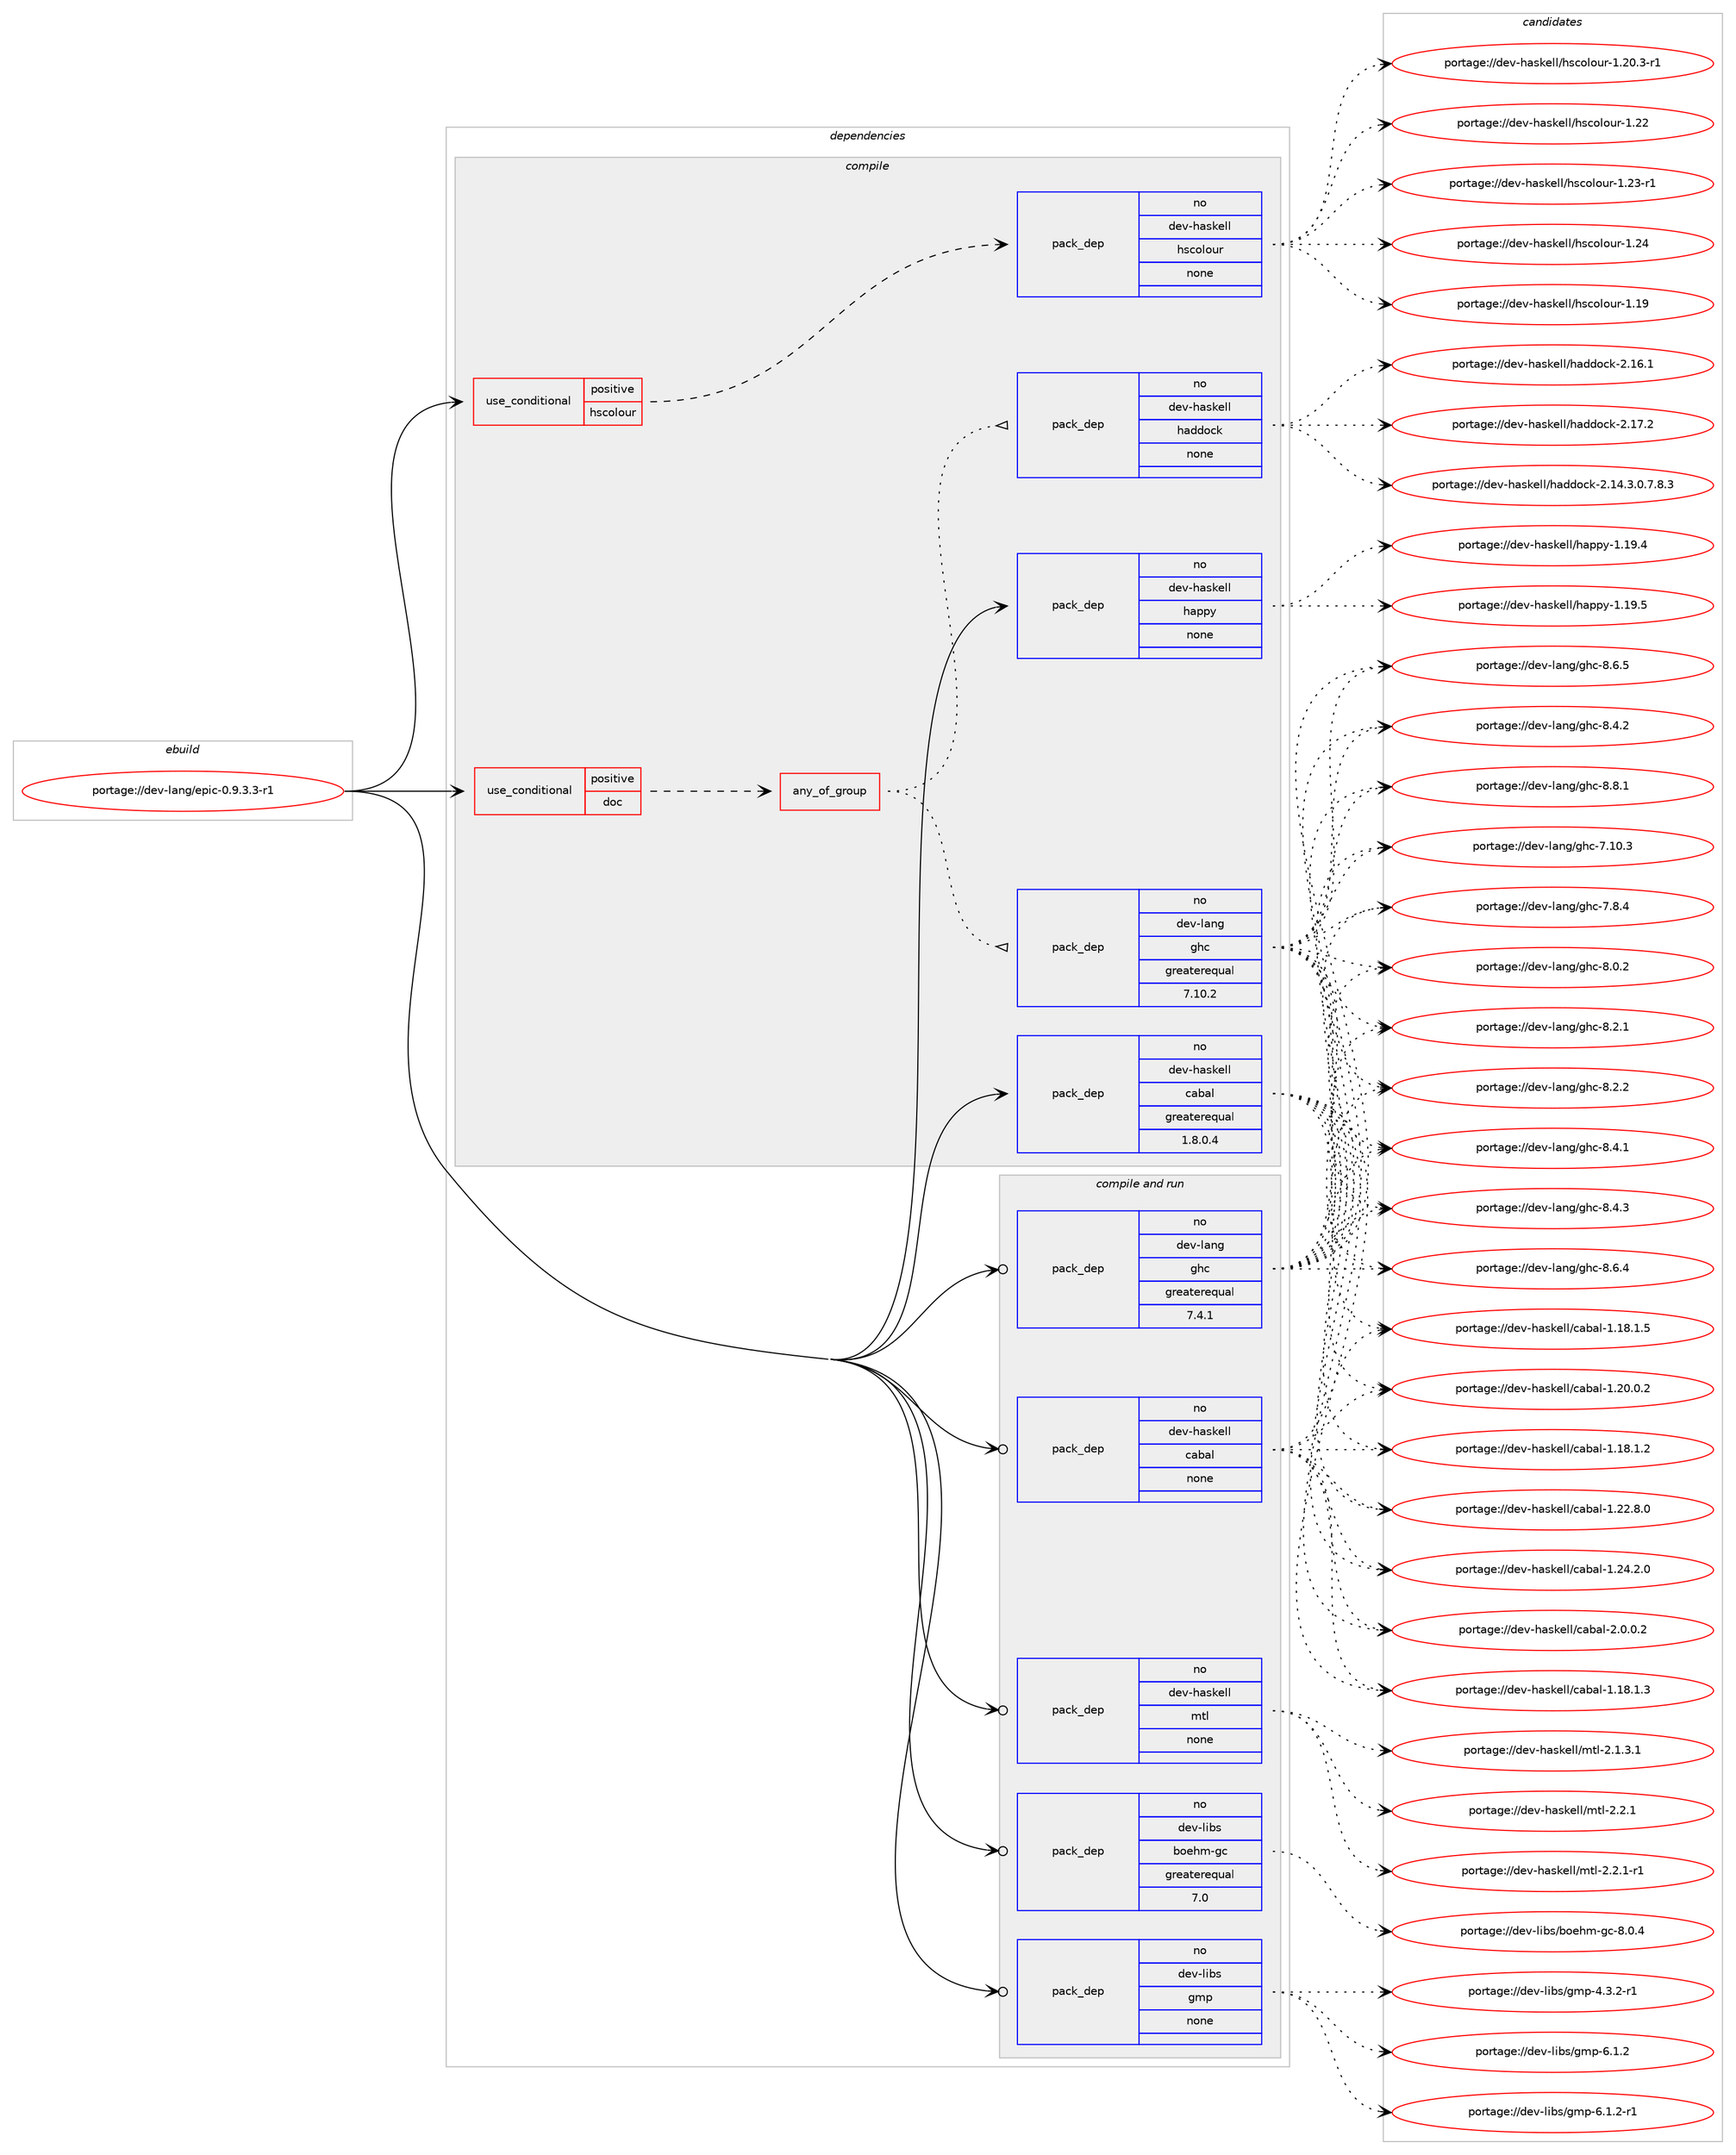 digraph prolog {

# *************
# Graph options
# *************

newrank=true;
concentrate=true;
compound=true;
graph [rankdir=LR,fontname=Helvetica,fontsize=10,ranksep=1.5];#, ranksep=2.5, nodesep=0.2];
edge  [arrowhead=vee];
node  [fontname=Helvetica,fontsize=10];

# **********
# The ebuild
# **********

subgraph cluster_leftcol {
color=gray;
rank=same;
label=<<i>ebuild</i>>;
id [label="portage://dev-lang/epic-0.9.3.3-r1", color=red, width=4, href="../dev-lang/epic-0.9.3.3-r1.svg"];
}

# ****************
# The dependencies
# ****************

subgraph cluster_midcol {
color=gray;
label=<<i>dependencies</i>>;
subgraph cluster_compile {
fillcolor="#eeeeee";
style=filled;
label=<<i>compile</i>>;
subgraph cond19025 {
dependency92922 [label=<<TABLE BORDER="0" CELLBORDER="1" CELLSPACING="0" CELLPADDING="4"><TR><TD ROWSPAN="3" CELLPADDING="10">use_conditional</TD></TR><TR><TD>positive</TD></TR><TR><TD>doc</TD></TR></TABLE>>, shape=none, color=red];
subgraph any2683 {
dependency92923 [label=<<TABLE BORDER="0" CELLBORDER="1" CELLSPACING="0" CELLPADDING="4"><TR><TD CELLPADDING="10">any_of_group</TD></TR></TABLE>>, shape=none, color=red];subgraph pack71157 {
dependency92924 [label=<<TABLE BORDER="0" CELLBORDER="1" CELLSPACING="0" CELLPADDING="4" WIDTH="220"><TR><TD ROWSPAN="6" CELLPADDING="30">pack_dep</TD></TR><TR><TD WIDTH="110">no</TD></TR><TR><TD>dev-haskell</TD></TR><TR><TD>haddock</TD></TR><TR><TD>none</TD></TR><TR><TD></TD></TR></TABLE>>, shape=none, color=blue];
}
dependency92923:e -> dependency92924:w [weight=20,style="dotted",arrowhead="oinv"];
subgraph pack71158 {
dependency92925 [label=<<TABLE BORDER="0" CELLBORDER="1" CELLSPACING="0" CELLPADDING="4" WIDTH="220"><TR><TD ROWSPAN="6" CELLPADDING="30">pack_dep</TD></TR><TR><TD WIDTH="110">no</TD></TR><TR><TD>dev-lang</TD></TR><TR><TD>ghc</TD></TR><TR><TD>greaterequal</TD></TR><TR><TD>7.10.2</TD></TR></TABLE>>, shape=none, color=blue];
}
dependency92923:e -> dependency92925:w [weight=20,style="dotted",arrowhead="oinv"];
}
dependency92922:e -> dependency92923:w [weight=20,style="dashed",arrowhead="vee"];
}
id:e -> dependency92922:w [weight=20,style="solid",arrowhead="vee"];
subgraph cond19026 {
dependency92926 [label=<<TABLE BORDER="0" CELLBORDER="1" CELLSPACING="0" CELLPADDING="4"><TR><TD ROWSPAN="3" CELLPADDING="10">use_conditional</TD></TR><TR><TD>positive</TD></TR><TR><TD>hscolour</TD></TR></TABLE>>, shape=none, color=red];
subgraph pack71159 {
dependency92927 [label=<<TABLE BORDER="0" CELLBORDER="1" CELLSPACING="0" CELLPADDING="4" WIDTH="220"><TR><TD ROWSPAN="6" CELLPADDING="30">pack_dep</TD></TR><TR><TD WIDTH="110">no</TD></TR><TR><TD>dev-haskell</TD></TR><TR><TD>hscolour</TD></TR><TR><TD>none</TD></TR><TR><TD></TD></TR></TABLE>>, shape=none, color=blue];
}
dependency92926:e -> dependency92927:w [weight=20,style="dashed",arrowhead="vee"];
}
id:e -> dependency92926:w [weight=20,style="solid",arrowhead="vee"];
subgraph pack71160 {
dependency92928 [label=<<TABLE BORDER="0" CELLBORDER="1" CELLSPACING="0" CELLPADDING="4" WIDTH="220"><TR><TD ROWSPAN="6" CELLPADDING="30">pack_dep</TD></TR><TR><TD WIDTH="110">no</TD></TR><TR><TD>dev-haskell</TD></TR><TR><TD>cabal</TD></TR><TR><TD>greaterequal</TD></TR><TR><TD>1.8.0.4</TD></TR></TABLE>>, shape=none, color=blue];
}
id:e -> dependency92928:w [weight=20,style="solid",arrowhead="vee"];
subgraph pack71161 {
dependency92929 [label=<<TABLE BORDER="0" CELLBORDER="1" CELLSPACING="0" CELLPADDING="4" WIDTH="220"><TR><TD ROWSPAN="6" CELLPADDING="30">pack_dep</TD></TR><TR><TD WIDTH="110">no</TD></TR><TR><TD>dev-haskell</TD></TR><TR><TD>happy</TD></TR><TR><TD>none</TD></TR><TR><TD></TD></TR></TABLE>>, shape=none, color=blue];
}
id:e -> dependency92929:w [weight=20,style="solid",arrowhead="vee"];
}
subgraph cluster_compileandrun {
fillcolor="#eeeeee";
style=filled;
label=<<i>compile and run</i>>;
subgraph pack71162 {
dependency92930 [label=<<TABLE BORDER="0" CELLBORDER="1" CELLSPACING="0" CELLPADDING="4" WIDTH="220"><TR><TD ROWSPAN="6" CELLPADDING="30">pack_dep</TD></TR><TR><TD WIDTH="110">no</TD></TR><TR><TD>dev-haskell</TD></TR><TR><TD>cabal</TD></TR><TR><TD>none</TD></TR><TR><TD></TD></TR></TABLE>>, shape=none, color=blue];
}
id:e -> dependency92930:w [weight=20,style="solid",arrowhead="odotvee"];
subgraph pack71163 {
dependency92931 [label=<<TABLE BORDER="0" CELLBORDER="1" CELLSPACING="0" CELLPADDING="4" WIDTH="220"><TR><TD ROWSPAN="6" CELLPADDING="30">pack_dep</TD></TR><TR><TD WIDTH="110">no</TD></TR><TR><TD>dev-haskell</TD></TR><TR><TD>mtl</TD></TR><TR><TD>none</TD></TR><TR><TD></TD></TR></TABLE>>, shape=none, color=blue];
}
id:e -> dependency92931:w [weight=20,style="solid",arrowhead="odotvee"];
subgraph pack71164 {
dependency92932 [label=<<TABLE BORDER="0" CELLBORDER="1" CELLSPACING="0" CELLPADDING="4" WIDTH="220"><TR><TD ROWSPAN="6" CELLPADDING="30">pack_dep</TD></TR><TR><TD WIDTH="110">no</TD></TR><TR><TD>dev-lang</TD></TR><TR><TD>ghc</TD></TR><TR><TD>greaterequal</TD></TR><TR><TD>7.4.1</TD></TR></TABLE>>, shape=none, color=blue];
}
id:e -> dependency92932:w [weight=20,style="solid",arrowhead="odotvee"];
subgraph pack71165 {
dependency92933 [label=<<TABLE BORDER="0" CELLBORDER="1" CELLSPACING="0" CELLPADDING="4" WIDTH="220"><TR><TD ROWSPAN="6" CELLPADDING="30">pack_dep</TD></TR><TR><TD WIDTH="110">no</TD></TR><TR><TD>dev-libs</TD></TR><TR><TD>boehm-gc</TD></TR><TR><TD>greaterequal</TD></TR><TR><TD>7.0</TD></TR></TABLE>>, shape=none, color=blue];
}
id:e -> dependency92933:w [weight=20,style="solid",arrowhead="odotvee"];
subgraph pack71166 {
dependency92934 [label=<<TABLE BORDER="0" CELLBORDER="1" CELLSPACING="0" CELLPADDING="4" WIDTH="220"><TR><TD ROWSPAN="6" CELLPADDING="30">pack_dep</TD></TR><TR><TD WIDTH="110">no</TD></TR><TR><TD>dev-libs</TD></TR><TR><TD>gmp</TD></TR><TR><TD>none</TD></TR><TR><TD></TD></TR></TABLE>>, shape=none, color=blue];
}
id:e -> dependency92934:w [weight=20,style="solid",arrowhead="odotvee"];
}
subgraph cluster_run {
fillcolor="#eeeeee";
style=filled;
label=<<i>run</i>>;
}
}

# **************
# The candidates
# **************

subgraph cluster_choices {
rank=same;
color=gray;
label=<<i>candidates</i>>;

subgraph choice71157 {
color=black;
nodesep=1;
choiceportage1001011184510497115107101108108471049710010011199107455046495246514648465546564651 [label="portage://dev-haskell/haddock-2.14.3.0.7.8.3", color=red, width=4,href="../dev-haskell/haddock-2.14.3.0.7.8.3.svg"];
choiceportage100101118451049711510710110810847104971001001119910745504649544649 [label="portage://dev-haskell/haddock-2.16.1", color=red, width=4,href="../dev-haskell/haddock-2.16.1.svg"];
choiceportage100101118451049711510710110810847104971001001119910745504649554650 [label="portage://dev-haskell/haddock-2.17.2", color=red, width=4,href="../dev-haskell/haddock-2.17.2.svg"];
dependency92924:e -> choiceportage1001011184510497115107101108108471049710010011199107455046495246514648465546564651:w [style=dotted,weight="100"];
dependency92924:e -> choiceportage100101118451049711510710110810847104971001001119910745504649544649:w [style=dotted,weight="100"];
dependency92924:e -> choiceportage100101118451049711510710110810847104971001001119910745504649554650:w [style=dotted,weight="100"];
}
subgraph choice71158 {
color=black;
nodesep=1;
choiceportage1001011184510897110103471031049945554649484651 [label="portage://dev-lang/ghc-7.10.3", color=red, width=4,href="../dev-lang/ghc-7.10.3.svg"];
choiceportage10010111845108971101034710310499455546564652 [label="portage://dev-lang/ghc-7.8.4", color=red, width=4,href="../dev-lang/ghc-7.8.4.svg"];
choiceportage10010111845108971101034710310499455646484650 [label="portage://dev-lang/ghc-8.0.2", color=red, width=4,href="../dev-lang/ghc-8.0.2.svg"];
choiceportage10010111845108971101034710310499455646504649 [label="portage://dev-lang/ghc-8.2.1", color=red, width=4,href="../dev-lang/ghc-8.2.1.svg"];
choiceportage10010111845108971101034710310499455646504650 [label="portage://dev-lang/ghc-8.2.2", color=red, width=4,href="../dev-lang/ghc-8.2.2.svg"];
choiceportage10010111845108971101034710310499455646524649 [label="portage://dev-lang/ghc-8.4.1", color=red, width=4,href="../dev-lang/ghc-8.4.1.svg"];
choiceportage10010111845108971101034710310499455646524650 [label="portage://dev-lang/ghc-8.4.2", color=red, width=4,href="../dev-lang/ghc-8.4.2.svg"];
choiceportage10010111845108971101034710310499455646524651 [label="portage://dev-lang/ghc-8.4.3", color=red, width=4,href="../dev-lang/ghc-8.4.3.svg"];
choiceportage10010111845108971101034710310499455646544652 [label="portage://dev-lang/ghc-8.6.4", color=red, width=4,href="../dev-lang/ghc-8.6.4.svg"];
choiceportage10010111845108971101034710310499455646544653 [label="portage://dev-lang/ghc-8.6.5", color=red, width=4,href="../dev-lang/ghc-8.6.5.svg"];
choiceportage10010111845108971101034710310499455646564649 [label="portage://dev-lang/ghc-8.8.1", color=red, width=4,href="../dev-lang/ghc-8.8.1.svg"];
dependency92925:e -> choiceportage1001011184510897110103471031049945554649484651:w [style=dotted,weight="100"];
dependency92925:e -> choiceportage10010111845108971101034710310499455546564652:w [style=dotted,weight="100"];
dependency92925:e -> choiceportage10010111845108971101034710310499455646484650:w [style=dotted,weight="100"];
dependency92925:e -> choiceportage10010111845108971101034710310499455646504649:w [style=dotted,weight="100"];
dependency92925:e -> choiceportage10010111845108971101034710310499455646504650:w [style=dotted,weight="100"];
dependency92925:e -> choiceportage10010111845108971101034710310499455646524649:w [style=dotted,weight="100"];
dependency92925:e -> choiceportage10010111845108971101034710310499455646524650:w [style=dotted,weight="100"];
dependency92925:e -> choiceportage10010111845108971101034710310499455646524651:w [style=dotted,weight="100"];
dependency92925:e -> choiceportage10010111845108971101034710310499455646544652:w [style=dotted,weight="100"];
dependency92925:e -> choiceportage10010111845108971101034710310499455646544653:w [style=dotted,weight="100"];
dependency92925:e -> choiceportage10010111845108971101034710310499455646564649:w [style=dotted,weight="100"];
}
subgraph choice71159 {
color=black;
nodesep=1;
choiceportage100101118451049711510710110810847104115991111081111171144549464957 [label="portage://dev-haskell/hscolour-1.19", color=red, width=4,href="../dev-haskell/hscolour-1.19.svg"];
choiceportage10010111845104971151071011081084710411599111108111117114454946504846514511449 [label="portage://dev-haskell/hscolour-1.20.3-r1", color=red, width=4,href="../dev-haskell/hscolour-1.20.3-r1.svg"];
choiceportage100101118451049711510710110810847104115991111081111171144549465050 [label="portage://dev-haskell/hscolour-1.22", color=red, width=4,href="../dev-haskell/hscolour-1.22.svg"];
choiceportage1001011184510497115107101108108471041159911110811111711445494650514511449 [label="portage://dev-haskell/hscolour-1.23-r1", color=red, width=4,href="../dev-haskell/hscolour-1.23-r1.svg"];
choiceportage100101118451049711510710110810847104115991111081111171144549465052 [label="portage://dev-haskell/hscolour-1.24", color=red, width=4,href="../dev-haskell/hscolour-1.24.svg"];
dependency92927:e -> choiceportage100101118451049711510710110810847104115991111081111171144549464957:w [style=dotted,weight="100"];
dependency92927:e -> choiceportage10010111845104971151071011081084710411599111108111117114454946504846514511449:w [style=dotted,weight="100"];
dependency92927:e -> choiceportage100101118451049711510710110810847104115991111081111171144549465050:w [style=dotted,weight="100"];
dependency92927:e -> choiceportage1001011184510497115107101108108471041159911110811111711445494650514511449:w [style=dotted,weight="100"];
dependency92927:e -> choiceportage100101118451049711510710110810847104115991111081111171144549465052:w [style=dotted,weight="100"];
}
subgraph choice71160 {
color=black;
nodesep=1;
choiceportage10010111845104971151071011081084799979897108454946495646494650 [label="portage://dev-haskell/cabal-1.18.1.2", color=red, width=4,href="../dev-haskell/cabal-1.18.1.2.svg"];
choiceportage10010111845104971151071011081084799979897108454946495646494651 [label="portage://dev-haskell/cabal-1.18.1.3", color=red, width=4,href="../dev-haskell/cabal-1.18.1.3.svg"];
choiceportage10010111845104971151071011081084799979897108454946495646494653 [label="portage://dev-haskell/cabal-1.18.1.5", color=red, width=4,href="../dev-haskell/cabal-1.18.1.5.svg"];
choiceportage10010111845104971151071011081084799979897108454946504846484650 [label="portage://dev-haskell/cabal-1.20.0.2", color=red, width=4,href="../dev-haskell/cabal-1.20.0.2.svg"];
choiceportage10010111845104971151071011081084799979897108454946505046564648 [label="portage://dev-haskell/cabal-1.22.8.0", color=red, width=4,href="../dev-haskell/cabal-1.22.8.0.svg"];
choiceportage10010111845104971151071011081084799979897108454946505246504648 [label="portage://dev-haskell/cabal-1.24.2.0", color=red, width=4,href="../dev-haskell/cabal-1.24.2.0.svg"];
choiceportage100101118451049711510710110810847999798971084550464846484650 [label="portage://dev-haskell/cabal-2.0.0.2", color=red, width=4,href="../dev-haskell/cabal-2.0.0.2.svg"];
dependency92928:e -> choiceportage10010111845104971151071011081084799979897108454946495646494650:w [style=dotted,weight="100"];
dependency92928:e -> choiceportage10010111845104971151071011081084799979897108454946495646494651:w [style=dotted,weight="100"];
dependency92928:e -> choiceportage10010111845104971151071011081084799979897108454946495646494653:w [style=dotted,weight="100"];
dependency92928:e -> choiceportage10010111845104971151071011081084799979897108454946504846484650:w [style=dotted,weight="100"];
dependency92928:e -> choiceportage10010111845104971151071011081084799979897108454946505046564648:w [style=dotted,weight="100"];
dependency92928:e -> choiceportage10010111845104971151071011081084799979897108454946505246504648:w [style=dotted,weight="100"];
dependency92928:e -> choiceportage100101118451049711510710110810847999798971084550464846484650:w [style=dotted,weight="100"];
}
subgraph choice71161 {
color=black;
nodesep=1;
choiceportage1001011184510497115107101108108471049711211212145494649574652 [label="portage://dev-haskell/happy-1.19.4", color=red, width=4,href="../dev-haskell/happy-1.19.4.svg"];
choiceportage1001011184510497115107101108108471049711211212145494649574653 [label="portage://dev-haskell/happy-1.19.5", color=red, width=4,href="../dev-haskell/happy-1.19.5.svg"];
dependency92929:e -> choiceportage1001011184510497115107101108108471049711211212145494649574652:w [style=dotted,weight="100"];
dependency92929:e -> choiceportage1001011184510497115107101108108471049711211212145494649574653:w [style=dotted,weight="100"];
}
subgraph choice71162 {
color=black;
nodesep=1;
choiceportage10010111845104971151071011081084799979897108454946495646494650 [label="portage://dev-haskell/cabal-1.18.1.2", color=red, width=4,href="../dev-haskell/cabal-1.18.1.2.svg"];
choiceportage10010111845104971151071011081084799979897108454946495646494651 [label="portage://dev-haskell/cabal-1.18.1.3", color=red, width=4,href="../dev-haskell/cabal-1.18.1.3.svg"];
choiceportage10010111845104971151071011081084799979897108454946495646494653 [label="portage://dev-haskell/cabal-1.18.1.5", color=red, width=4,href="../dev-haskell/cabal-1.18.1.5.svg"];
choiceportage10010111845104971151071011081084799979897108454946504846484650 [label="portage://dev-haskell/cabal-1.20.0.2", color=red, width=4,href="../dev-haskell/cabal-1.20.0.2.svg"];
choiceportage10010111845104971151071011081084799979897108454946505046564648 [label="portage://dev-haskell/cabal-1.22.8.0", color=red, width=4,href="../dev-haskell/cabal-1.22.8.0.svg"];
choiceportage10010111845104971151071011081084799979897108454946505246504648 [label="portage://dev-haskell/cabal-1.24.2.0", color=red, width=4,href="../dev-haskell/cabal-1.24.2.0.svg"];
choiceportage100101118451049711510710110810847999798971084550464846484650 [label="portage://dev-haskell/cabal-2.0.0.2", color=red, width=4,href="../dev-haskell/cabal-2.0.0.2.svg"];
dependency92930:e -> choiceportage10010111845104971151071011081084799979897108454946495646494650:w [style=dotted,weight="100"];
dependency92930:e -> choiceportage10010111845104971151071011081084799979897108454946495646494651:w [style=dotted,weight="100"];
dependency92930:e -> choiceportage10010111845104971151071011081084799979897108454946495646494653:w [style=dotted,weight="100"];
dependency92930:e -> choiceportage10010111845104971151071011081084799979897108454946504846484650:w [style=dotted,weight="100"];
dependency92930:e -> choiceportage10010111845104971151071011081084799979897108454946505046564648:w [style=dotted,weight="100"];
dependency92930:e -> choiceportage10010111845104971151071011081084799979897108454946505246504648:w [style=dotted,weight="100"];
dependency92930:e -> choiceportage100101118451049711510710110810847999798971084550464846484650:w [style=dotted,weight="100"];
}
subgraph choice71163 {
color=black;
nodesep=1;
choiceportage1001011184510497115107101108108471091161084550464946514649 [label="portage://dev-haskell/mtl-2.1.3.1", color=red, width=4,href="../dev-haskell/mtl-2.1.3.1.svg"];
choiceportage100101118451049711510710110810847109116108455046504649 [label="portage://dev-haskell/mtl-2.2.1", color=red, width=4,href="../dev-haskell/mtl-2.2.1.svg"];
choiceportage1001011184510497115107101108108471091161084550465046494511449 [label="portage://dev-haskell/mtl-2.2.1-r1", color=red, width=4,href="../dev-haskell/mtl-2.2.1-r1.svg"];
dependency92931:e -> choiceportage1001011184510497115107101108108471091161084550464946514649:w [style=dotted,weight="100"];
dependency92931:e -> choiceportage100101118451049711510710110810847109116108455046504649:w [style=dotted,weight="100"];
dependency92931:e -> choiceportage1001011184510497115107101108108471091161084550465046494511449:w [style=dotted,weight="100"];
}
subgraph choice71164 {
color=black;
nodesep=1;
choiceportage1001011184510897110103471031049945554649484651 [label="portage://dev-lang/ghc-7.10.3", color=red, width=4,href="../dev-lang/ghc-7.10.3.svg"];
choiceportage10010111845108971101034710310499455546564652 [label="portage://dev-lang/ghc-7.8.4", color=red, width=4,href="../dev-lang/ghc-7.8.4.svg"];
choiceportage10010111845108971101034710310499455646484650 [label="portage://dev-lang/ghc-8.0.2", color=red, width=4,href="../dev-lang/ghc-8.0.2.svg"];
choiceportage10010111845108971101034710310499455646504649 [label="portage://dev-lang/ghc-8.2.1", color=red, width=4,href="../dev-lang/ghc-8.2.1.svg"];
choiceportage10010111845108971101034710310499455646504650 [label="portage://dev-lang/ghc-8.2.2", color=red, width=4,href="../dev-lang/ghc-8.2.2.svg"];
choiceportage10010111845108971101034710310499455646524649 [label="portage://dev-lang/ghc-8.4.1", color=red, width=4,href="../dev-lang/ghc-8.4.1.svg"];
choiceportage10010111845108971101034710310499455646524650 [label="portage://dev-lang/ghc-8.4.2", color=red, width=4,href="../dev-lang/ghc-8.4.2.svg"];
choiceportage10010111845108971101034710310499455646524651 [label="portage://dev-lang/ghc-8.4.3", color=red, width=4,href="../dev-lang/ghc-8.4.3.svg"];
choiceportage10010111845108971101034710310499455646544652 [label="portage://dev-lang/ghc-8.6.4", color=red, width=4,href="../dev-lang/ghc-8.6.4.svg"];
choiceportage10010111845108971101034710310499455646544653 [label="portage://dev-lang/ghc-8.6.5", color=red, width=4,href="../dev-lang/ghc-8.6.5.svg"];
choiceportage10010111845108971101034710310499455646564649 [label="portage://dev-lang/ghc-8.8.1", color=red, width=4,href="../dev-lang/ghc-8.8.1.svg"];
dependency92932:e -> choiceportage1001011184510897110103471031049945554649484651:w [style=dotted,weight="100"];
dependency92932:e -> choiceportage10010111845108971101034710310499455546564652:w [style=dotted,weight="100"];
dependency92932:e -> choiceportage10010111845108971101034710310499455646484650:w [style=dotted,weight="100"];
dependency92932:e -> choiceportage10010111845108971101034710310499455646504649:w [style=dotted,weight="100"];
dependency92932:e -> choiceportage10010111845108971101034710310499455646504650:w [style=dotted,weight="100"];
dependency92932:e -> choiceportage10010111845108971101034710310499455646524649:w [style=dotted,weight="100"];
dependency92932:e -> choiceportage10010111845108971101034710310499455646524650:w [style=dotted,weight="100"];
dependency92932:e -> choiceportage10010111845108971101034710310499455646524651:w [style=dotted,weight="100"];
dependency92932:e -> choiceportage10010111845108971101034710310499455646544652:w [style=dotted,weight="100"];
dependency92932:e -> choiceportage10010111845108971101034710310499455646544653:w [style=dotted,weight="100"];
dependency92932:e -> choiceportage10010111845108971101034710310499455646564649:w [style=dotted,weight="100"];
}
subgraph choice71165 {
color=black;
nodesep=1;
choiceportage100101118451081059811547981111011041094510399455646484652 [label="portage://dev-libs/boehm-gc-8.0.4", color=red, width=4,href="../dev-libs/boehm-gc-8.0.4.svg"];
dependency92933:e -> choiceportage100101118451081059811547981111011041094510399455646484652:w [style=dotted,weight="100"];
}
subgraph choice71166 {
color=black;
nodesep=1;
choiceportage1001011184510810598115471031091124552465146504511449 [label="portage://dev-libs/gmp-4.3.2-r1", color=red, width=4,href="../dev-libs/gmp-4.3.2-r1.svg"];
choiceportage100101118451081059811547103109112455446494650 [label="portage://dev-libs/gmp-6.1.2", color=red, width=4,href="../dev-libs/gmp-6.1.2.svg"];
choiceportage1001011184510810598115471031091124554464946504511449 [label="portage://dev-libs/gmp-6.1.2-r1", color=red, width=4,href="../dev-libs/gmp-6.1.2-r1.svg"];
dependency92934:e -> choiceportage1001011184510810598115471031091124552465146504511449:w [style=dotted,weight="100"];
dependency92934:e -> choiceportage100101118451081059811547103109112455446494650:w [style=dotted,weight="100"];
dependency92934:e -> choiceportage1001011184510810598115471031091124554464946504511449:w [style=dotted,weight="100"];
}
}

}
